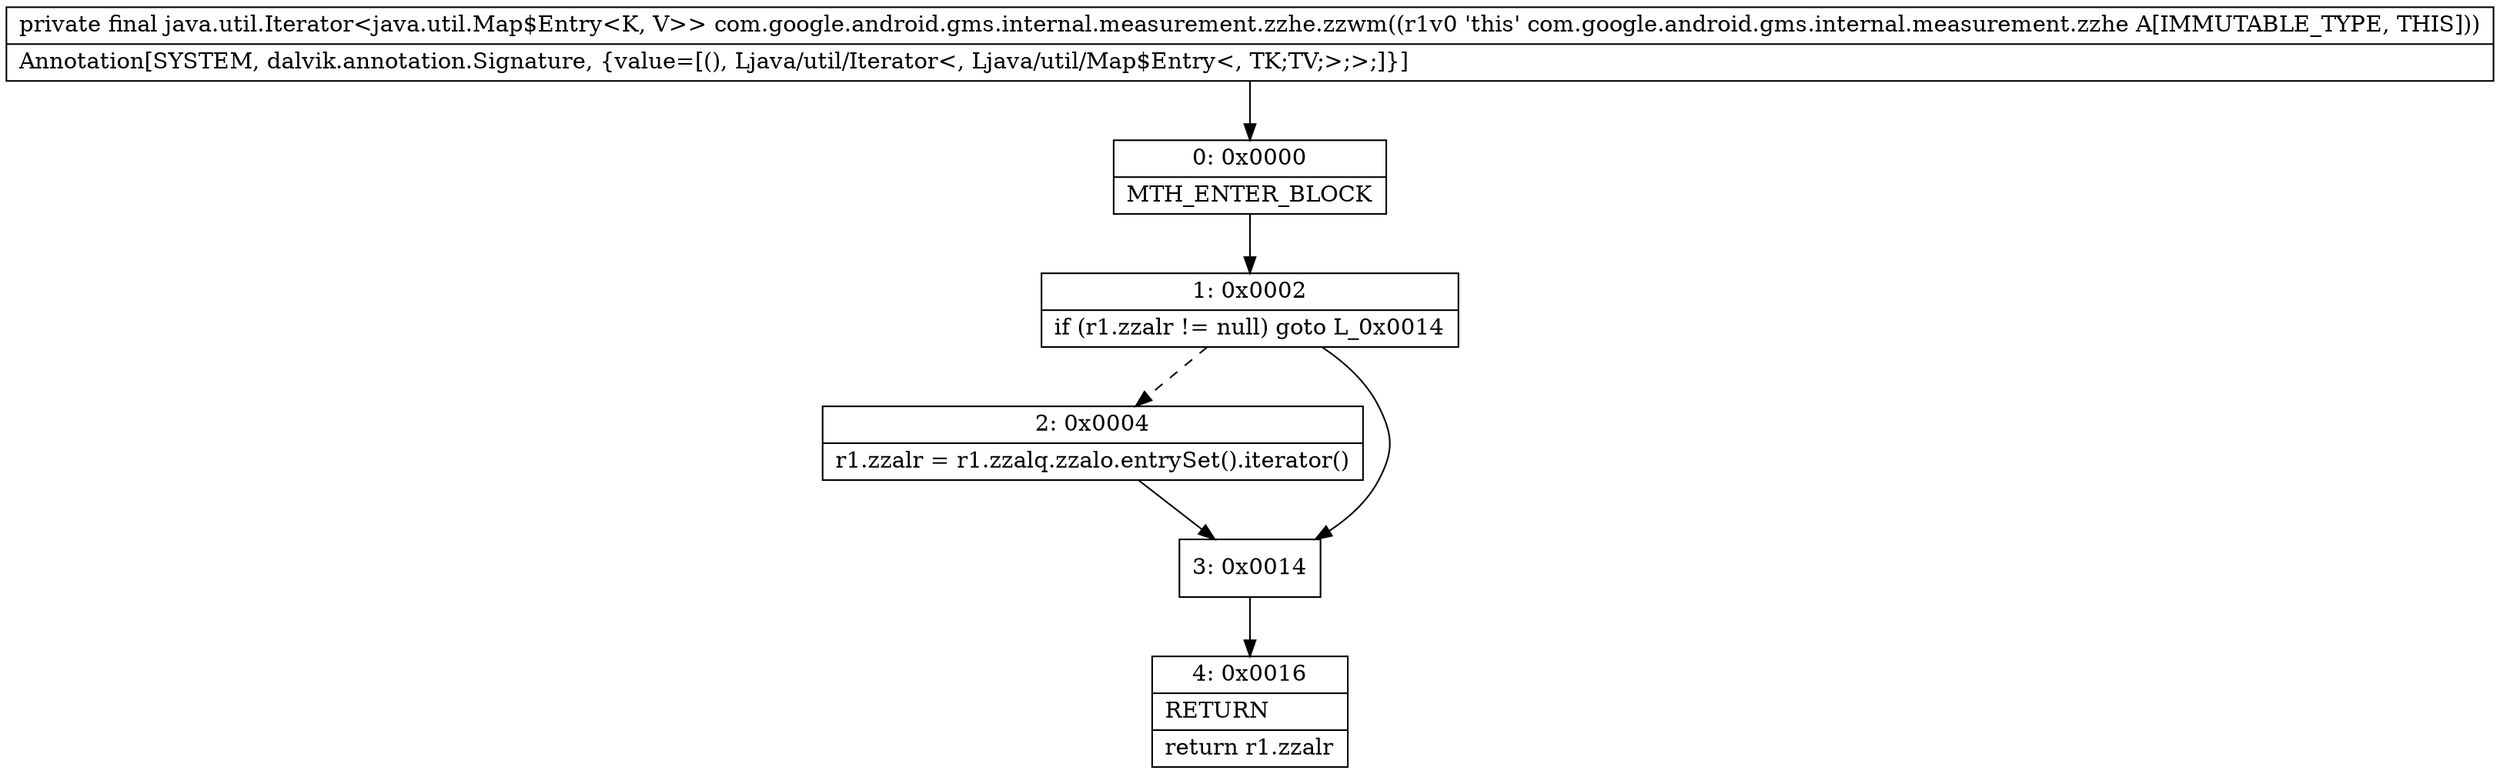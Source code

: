 digraph "CFG forcom.google.android.gms.internal.measurement.zzhe.zzwm()Ljava\/util\/Iterator;" {
Node_0 [shape=record,label="{0\:\ 0x0000|MTH_ENTER_BLOCK\l}"];
Node_1 [shape=record,label="{1\:\ 0x0002|if (r1.zzalr != null) goto L_0x0014\l}"];
Node_2 [shape=record,label="{2\:\ 0x0004|r1.zzalr = r1.zzalq.zzalo.entrySet().iterator()\l}"];
Node_3 [shape=record,label="{3\:\ 0x0014}"];
Node_4 [shape=record,label="{4\:\ 0x0016|RETURN\l|return r1.zzalr\l}"];
MethodNode[shape=record,label="{private final java.util.Iterator\<java.util.Map$Entry\<K, V\>\> com.google.android.gms.internal.measurement.zzhe.zzwm((r1v0 'this' com.google.android.gms.internal.measurement.zzhe A[IMMUTABLE_TYPE, THIS]))  | Annotation[SYSTEM, dalvik.annotation.Signature, \{value=[(), Ljava\/util\/Iterator\<, Ljava\/util\/Map$Entry\<, TK;TV;\>;\>;]\}]\l}"];
MethodNode -> Node_0;
Node_0 -> Node_1;
Node_1 -> Node_2[style=dashed];
Node_1 -> Node_3;
Node_2 -> Node_3;
Node_3 -> Node_4;
}

